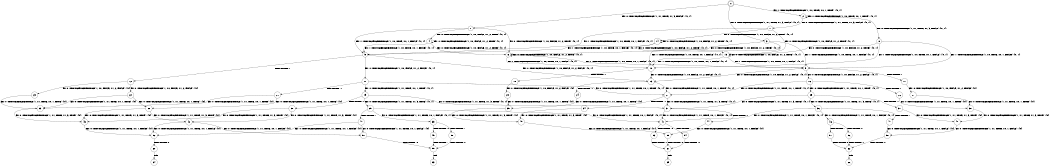 digraph BCG {
size = "7, 10.5";
center = TRUE;
node [shape = circle];
0 [peripheries = 2];
0 -> 1 [label = "EX !0 !ATOMIC_EXCH_BRANCH (1, +1, TRUE, +1, 3, FALSE) !{0, 1}"];
0 -> 2 [label = "EX !1 !ATOMIC_EXCH_BRANCH (1, +0, TRUE, +0, 1, TRUE) !{0, 1}"];
0 -> 3 [label = "EX !0 !ATOMIC_EXCH_BRANCH (1, +1, TRUE, +1, 3, FALSE) !{0, 1}"];
1 -> 4 [label = "EX !0 !ATOMIC_EXCH_BRANCH (1, +0, FALSE, +1, 2, TRUE) !{0, 1}"];
1 -> 5 [label = "EX !1 !ATOMIC_EXCH_BRANCH (1, +0, TRUE, +0, 1, FALSE) !{0, 1}"];
1 -> 6 [label = "EX !0 !ATOMIC_EXCH_BRANCH (1, +0, FALSE, +1, 2, TRUE) !{0, 1}"];
2 -> 2 [label = "EX !1 !ATOMIC_EXCH_BRANCH (1, +0, TRUE, +0, 1, TRUE) !{0, 1}"];
2 -> 7 [label = "EX !0 !ATOMIC_EXCH_BRANCH (1, +1, TRUE, +1, 3, FALSE) !{0, 1}"];
2 -> 8 [label = "EX !0 !ATOMIC_EXCH_BRANCH (1, +1, TRUE, +1, 3, FALSE) !{0, 1}"];
3 -> 9 [label = "EX !1 !ATOMIC_EXCH_BRANCH (1, +0, TRUE, +0, 1, FALSE) !{0, 1}"];
3 -> 6 [label = "EX !0 !ATOMIC_EXCH_BRANCH (1, +0, FALSE, +1, 2, TRUE) !{0, 1}"];
3 -> 10 [label = "EX !1 !ATOMIC_EXCH_BRANCH (1, +0, TRUE, +0, 1, FALSE) !{0, 1}"];
4 -> 4 [label = "EX !0 !ATOMIC_EXCH_BRANCH (1, +0, FALSE, +1, 2, TRUE) !{0, 1}"];
4 -> 5 [label = "EX !1 !ATOMIC_EXCH_BRANCH (1, +0, TRUE, +0, 1, FALSE) !{0, 1}"];
4 -> 6 [label = "EX !0 !ATOMIC_EXCH_BRANCH (1, +0, FALSE, +1, 2, TRUE) !{0, 1}"];
5 -> 11 [label = "EX !0 !ATOMIC_EXCH_BRANCH (1, +0, FALSE, +1, 2, FALSE) !{0, 1}"];
5 -> 12 [label = "TERMINATE !1"];
5 -> 13 [label = "EX !0 !ATOMIC_EXCH_BRANCH (1, +0, FALSE, +1, 2, FALSE) !{0, 1}"];
6 -> 9 [label = "EX !1 !ATOMIC_EXCH_BRANCH (1, +0, TRUE, +0, 1, FALSE) !{0, 1}"];
6 -> 6 [label = "EX !0 !ATOMIC_EXCH_BRANCH (1, +0, FALSE, +1, 2, TRUE) !{0, 1}"];
6 -> 10 [label = "EX !1 !ATOMIC_EXCH_BRANCH (1, +0, TRUE, +0, 1, FALSE) !{0, 1}"];
7 -> 14 [label = "EX !0 !ATOMIC_EXCH_BRANCH (1, +0, FALSE, +1, 2, TRUE) !{0, 1}"];
7 -> 5 [label = "EX !1 !ATOMIC_EXCH_BRANCH (1, +0, TRUE, +0, 1, FALSE) !{0, 1}"];
7 -> 15 [label = "EX !0 !ATOMIC_EXCH_BRANCH (1, +0, FALSE, +1, 2, TRUE) !{0, 1}"];
8 -> 9 [label = "EX !1 !ATOMIC_EXCH_BRANCH (1, +0, TRUE, +0, 1, FALSE) !{0, 1}"];
8 -> 15 [label = "EX !0 !ATOMIC_EXCH_BRANCH (1, +0, FALSE, +1, 2, TRUE) !{0, 1}"];
8 -> 10 [label = "EX !1 !ATOMIC_EXCH_BRANCH (1, +0, TRUE, +0, 1, FALSE) !{0, 1}"];
9 -> 16 [label = "EX !0 !ATOMIC_EXCH_BRANCH (1, +0, FALSE, +1, 2, FALSE) !{0, 1}"];
9 -> 17 [label = "TERMINATE !1"];
9 -> 13 [label = "EX !0 !ATOMIC_EXCH_BRANCH (1, +0, FALSE, +1, 2, FALSE) !{0, 1}"];
10 -> 13 [label = "EX !0 !ATOMIC_EXCH_BRANCH (1, +0, FALSE, +1, 2, FALSE) !{0, 1}"];
10 -> 18 [label = "TERMINATE !1"];
11 -> 19 [label = "EX !0 !ATOMIC_EXCH_BRANCH (1, +1, TRUE, +0, 1, TRUE) !{0, 1}"];
11 -> 20 [label = "TERMINATE !1"];
11 -> 21 [label = "EX !0 !ATOMIC_EXCH_BRANCH (1, +1, TRUE, +0, 1, TRUE) !{0, 1}"];
12 -> 22 [label = "EX !0 !ATOMIC_EXCH_BRANCH (1, +0, FALSE, +1, 2, FALSE) !{0}"];
12 -> 23 [label = "EX !0 !ATOMIC_EXCH_BRANCH (1, +0, FALSE, +1, 2, FALSE) !{0}"];
13 -> 21 [label = "EX !0 !ATOMIC_EXCH_BRANCH (1, +1, TRUE, +0, 1, TRUE) !{0, 1}"];
13 -> 24 [label = "TERMINATE !1"];
14 -> 14 [label = "EX !0 !ATOMIC_EXCH_BRANCH (1, +0, FALSE, +1, 2, TRUE) !{0, 1}"];
14 -> 5 [label = "EX !1 !ATOMIC_EXCH_BRANCH (1, +0, TRUE, +0, 1, FALSE) !{0, 1}"];
14 -> 15 [label = "EX !0 !ATOMIC_EXCH_BRANCH (1, +0, FALSE, +1, 2, TRUE) !{0, 1}"];
15 -> 9 [label = "EX !1 !ATOMIC_EXCH_BRANCH (1, +0, TRUE, +0, 1, FALSE) !{0, 1}"];
15 -> 15 [label = "EX !0 !ATOMIC_EXCH_BRANCH (1, +0, FALSE, +1, 2, TRUE) !{0, 1}"];
15 -> 10 [label = "EX !1 !ATOMIC_EXCH_BRANCH (1, +0, TRUE, +0, 1, FALSE) !{0, 1}"];
16 -> 25 [label = "EX !0 !ATOMIC_EXCH_BRANCH (1, +1, TRUE, +0, 1, TRUE) !{0, 1}"];
16 -> 26 [label = "TERMINATE !1"];
16 -> 21 [label = "EX !0 !ATOMIC_EXCH_BRANCH (1, +1, TRUE, +0, 1, TRUE) !{0, 1}"];
17 -> 27 [label = "EX !0 !ATOMIC_EXCH_BRANCH (1, +0, FALSE, +1, 2, FALSE) !{0}"];
18 -> 28 [label = "EX !0 !ATOMIC_EXCH_BRANCH (1, +0, FALSE, +1, 2, FALSE) !{0}"];
19 -> 29 [label = "EX !0 !ATOMIC_EXCH_BRANCH (1, +1, TRUE, +1, 3, TRUE) !{0, 1}"];
19 -> 30 [label = "TERMINATE !1"];
19 -> 31 [label = "EX !0 !ATOMIC_EXCH_BRANCH (1, +1, TRUE, +1, 3, TRUE) !{0, 1}"];
20 -> 32 [label = "EX !0 !ATOMIC_EXCH_BRANCH (1, +1, TRUE, +0, 1, TRUE) !{0}"];
20 -> 33 [label = "EX !0 !ATOMIC_EXCH_BRANCH (1, +1, TRUE, +0, 1, TRUE) !{0}"];
21 -> 31 [label = "EX !0 !ATOMIC_EXCH_BRANCH (1, +1, TRUE, +1, 3, TRUE) !{0, 1}"];
21 -> 34 [label = "TERMINATE !1"];
22 -> 32 [label = "EX !0 !ATOMIC_EXCH_BRANCH (1, +1, TRUE, +0, 1, TRUE) !{0}"];
22 -> 33 [label = "EX !0 !ATOMIC_EXCH_BRANCH (1, +1, TRUE, +0, 1, TRUE) !{0}"];
23 -> 33 [label = "EX !0 !ATOMIC_EXCH_BRANCH (1, +1, TRUE, +0, 1, TRUE) !{0}"];
24 -> 35 [label = "EX !0 !ATOMIC_EXCH_BRANCH (1, +1, TRUE, +0, 1, TRUE) !{0}"];
25 -> 36 [label = "EX !0 !ATOMIC_EXCH_BRANCH (1, +1, TRUE, +1, 3, TRUE) !{0, 1}"];
25 -> 37 [label = "TERMINATE !1"];
25 -> 31 [label = "EX !0 !ATOMIC_EXCH_BRANCH (1, +1, TRUE, +1, 3, TRUE) !{0, 1}"];
26 -> 38 [label = "EX !0 !ATOMIC_EXCH_BRANCH (1, +1, TRUE, +0, 1, TRUE) !{0}"];
27 -> 38 [label = "EX !0 !ATOMIC_EXCH_BRANCH (1, +1, TRUE, +0, 1, TRUE) !{0}"];
28 -> 35 [label = "EX !0 !ATOMIC_EXCH_BRANCH (1, +1, TRUE, +0, 1, TRUE) !{0}"];
29 -> 39 [label = "EX !0 !ATOMIC_EXCH_BRANCH (1, +1, TRUE, +0, 1, FALSE) !{0, 1}"];
29 -> 40 [label = "TERMINATE !1"];
29 -> 41 [label = "EX !0 !ATOMIC_EXCH_BRANCH (1, +1, TRUE, +0, 1, FALSE) !{0, 1}"];
30 -> 42 [label = "EX !0 !ATOMIC_EXCH_BRANCH (1, +1, TRUE, +1, 3, TRUE) !{0}"];
30 -> 43 [label = "EX !0 !ATOMIC_EXCH_BRANCH (1, +1, TRUE, +1, 3, TRUE) !{0}"];
31 -> 41 [label = "EX !0 !ATOMIC_EXCH_BRANCH (1, +1, TRUE, +0, 1, FALSE) !{0, 1}"];
31 -> 44 [label = "TERMINATE !1"];
32 -> 42 [label = "EX !0 !ATOMIC_EXCH_BRANCH (1, +1, TRUE, +1, 3, TRUE) !{0}"];
32 -> 43 [label = "EX !0 !ATOMIC_EXCH_BRANCH (1, +1, TRUE, +1, 3, TRUE) !{0}"];
33 -> 43 [label = "EX !0 !ATOMIC_EXCH_BRANCH (1, +1, TRUE, +1, 3, TRUE) !{0}"];
34 -> 45 [label = "EX !0 !ATOMIC_EXCH_BRANCH (1, +1, TRUE, +1, 3, TRUE) !{0}"];
35 -> 45 [label = "EX !0 !ATOMIC_EXCH_BRANCH (1, +1, TRUE, +1, 3, TRUE) !{0}"];
36 -> 46 [label = "EX !0 !ATOMIC_EXCH_BRANCH (1, +1, TRUE, +0, 1, FALSE) !{0, 1}"];
36 -> 47 [label = "TERMINATE !1"];
36 -> 41 [label = "EX !0 !ATOMIC_EXCH_BRANCH (1, +1, TRUE, +0, 1, FALSE) !{0, 1}"];
37 -> 48 [label = "EX !0 !ATOMIC_EXCH_BRANCH (1, +1, TRUE, +1, 3, TRUE) !{0}"];
38 -> 48 [label = "EX !0 !ATOMIC_EXCH_BRANCH (1, +1, TRUE, +1, 3, TRUE) !{0}"];
39 -> 49 [label = "TERMINATE !0"];
39 -> 50 [label = "TERMINATE !1"];
40 -> 51 [label = "EX !0 !ATOMIC_EXCH_BRANCH (1, +1, TRUE, +0, 1, FALSE) !{0}"];
40 -> 52 [label = "EX !0 !ATOMIC_EXCH_BRANCH (1, +1, TRUE, +0, 1, FALSE) !{0}"];
41 -> 53 [label = "TERMINATE !0"];
41 -> 54 [label = "TERMINATE !1"];
42 -> 51 [label = "EX !0 !ATOMIC_EXCH_BRANCH (1, +1, TRUE, +0, 1, FALSE) !{0}"];
42 -> 52 [label = "EX !0 !ATOMIC_EXCH_BRANCH (1, +1, TRUE, +0, 1, FALSE) !{0}"];
43 -> 52 [label = "EX !0 !ATOMIC_EXCH_BRANCH (1, +1, TRUE, +0, 1, FALSE) !{0}"];
44 -> 55 [label = "EX !0 !ATOMIC_EXCH_BRANCH (1, +1, TRUE, +0, 1, FALSE) !{0}"];
45 -> 55 [label = "EX !0 !ATOMIC_EXCH_BRANCH (1, +1, TRUE, +0, 1, FALSE) !{0}"];
46 -> 56 [label = "TERMINATE !0"];
46 -> 57 [label = "TERMINATE !1"];
47 -> 58 [label = "EX !0 !ATOMIC_EXCH_BRANCH (1, +1, TRUE, +0, 1, FALSE) !{0}"];
48 -> 58 [label = "EX !0 !ATOMIC_EXCH_BRANCH (1, +1, TRUE, +0, 1, FALSE) !{0}"];
49 -> 59 [label = "TERMINATE !1"];
50 -> 59 [label = "TERMINATE !0"];
51 -> 59 [label = "TERMINATE !0"];
52 -> 60 [label = "TERMINATE !0"];
53 -> 61 [label = "TERMINATE !1"];
54 -> 61 [label = "TERMINATE !0"];
55 -> 61 [label = "TERMINATE !0"];
56 -> 62 [label = "TERMINATE !1"];
57 -> 62 [label = "TERMINATE !0"];
58 -> 62 [label = "TERMINATE !0"];
59 -> 63 [label = "exit"];
60 -> 64 [label = "exit"];
61 -> 65 [label = "exit"];
62 -> 66 [label = "exit"];
}
